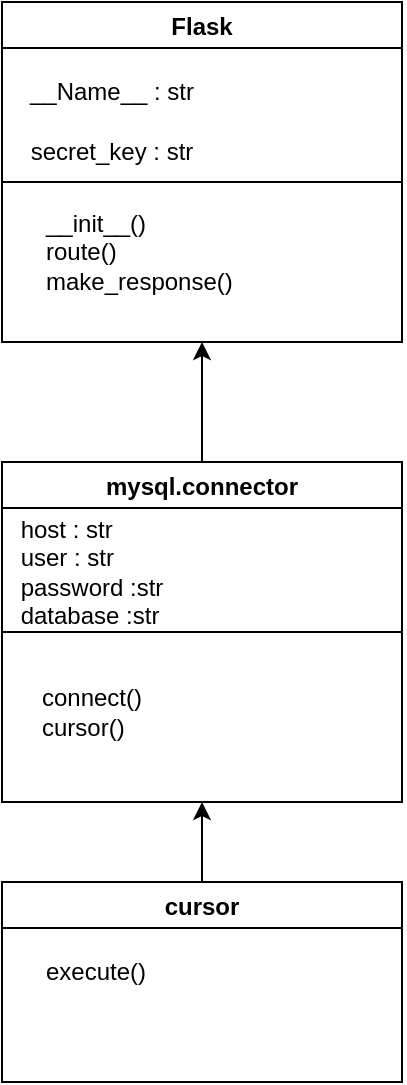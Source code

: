 <mxfile version="15.8.4" type="device"><diagram id="Ma5JxQdrdl49CzKhSIPj" name="Seite-1"><mxGraphModel dx="1038" dy="641" grid="1" gridSize="10" guides="1" tooltips="1" connect="1" arrows="1" fold="1" page="1" pageScale="1" pageWidth="1654" pageHeight="1169" math="0" shadow="0"><root><mxCell id="0"/><mxCell id="1" parent="0"/><mxCell id="-QA859WpeTv6xeoBbeGL-2" value="Flask" style="swimlane;" vertex="1" parent="1"><mxGeometry x="360" y="80" width="200" height="170" as="geometry"/></mxCell><mxCell id="-QA859WpeTv6xeoBbeGL-7" value="__Name__ : str" style="text;html=1;strokeColor=none;fillColor=none;align=center;verticalAlign=middle;whiteSpace=wrap;rounded=0;" vertex="1" parent="-QA859WpeTv6xeoBbeGL-2"><mxGeometry x="10" y="30" width="90" height="30" as="geometry"/></mxCell><mxCell id="-QA859WpeTv6xeoBbeGL-8" value="secret_key : str&lt;span style=&quot;color: rgba(0 , 0 , 0 , 0) ; font-family: monospace ; font-size: 0px&quot;&gt;%3CmxGraphModel%3E%3Croot%3E%3CmxCell%20id%3D%220%22%2F%3E%3CmxCell%20id%3D%221%22%20parent%3D%220%22%2F%3E%3CmxCell%20id%3D%222%22%20value%3D%22__Name__%20%3A%20str%22%20style%3D%22text%3Bhtml%3D1%3BstrokeColor%3Dnone%3BfillColor%3Dnone%3Balign%3Dcenter%3BverticalAlign%3Dmiddle%3BwhiteSpace%3Dwrap%3Brounded%3D0%3B%22%20vertex%3D%221%22%20parent%3D%221%22%3E%3CmxGeometry%20x%3D%22370%22%20y%3D%22110%22%20width%3D%2290%22%20height%3D%2230%22%20as%3D%22geometry%22%2F%3E%3C%2FmxCell%3E%3C%2Froot%3E%3C%2FmxGraphModel%3E&lt;/span&gt;" style="text;html=1;strokeColor=none;fillColor=none;align=center;verticalAlign=middle;whiteSpace=wrap;rounded=0;" vertex="1" parent="-QA859WpeTv6xeoBbeGL-2"><mxGeometry x="10" y="60" width="90" height="30" as="geometry"/></mxCell><mxCell id="-QA859WpeTv6xeoBbeGL-9" value="__init__()&lt;br&gt;route()&lt;br&gt;make_response()" style="text;html=1;strokeColor=none;fillColor=none;align=left;verticalAlign=middle;whiteSpace=wrap;rounded=0;" vertex="1" parent="-QA859WpeTv6xeoBbeGL-2"><mxGeometry x="20" y="80" width="100" height="90" as="geometry"/></mxCell><mxCell id="-QA859WpeTv6xeoBbeGL-3" value="mysql.connector" style="swimlane;" vertex="1" parent="1"><mxGeometry x="360" y="310" width="200" height="170" as="geometry"/></mxCell><mxCell id="-QA859WpeTv6xeoBbeGL-13" value="&lt;div style=&quot;text-align: left&quot;&gt;&lt;span&gt;connect()&lt;/span&gt;&lt;/div&gt;&lt;div style=&quot;text-align: left&quot;&gt;&lt;span&gt;cursor()&lt;/span&gt;&lt;/div&gt;" style="text;html=1;strokeColor=none;fillColor=none;align=center;verticalAlign=middle;whiteSpace=wrap;rounded=0;" vertex="1" parent="-QA859WpeTv6xeoBbeGL-3"><mxGeometry y="100" width="90" height="50" as="geometry"/></mxCell><mxCell id="-QA859WpeTv6xeoBbeGL-18" value="&lt;div style=&quot;text-align: left&quot;&gt;host : str&lt;/div&gt;&lt;div style=&quot;text-align: left&quot;&gt;user : str&lt;/div&gt;&lt;div style=&quot;text-align: left&quot;&gt;password :str&lt;/div&gt;&lt;div style=&quot;text-align: left&quot;&gt;database :str&lt;/div&gt;" style="text;html=1;strokeColor=none;fillColor=none;align=center;verticalAlign=middle;whiteSpace=wrap;rounded=0;" vertex="1" parent="-QA859WpeTv6xeoBbeGL-3"><mxGeometry y="20" width="90" height="70" as="geometry"/></mxCell><mxCell id="-QA859WpeTv6xeoBbeGL-4" value="cursor" style="swimlane;" vertex="1" parent="1"><mxGeometry x="360" y="520" width="200" height="100" as="geometry"/></mxCell><mxCell id="-QA859WpeTv6xeoBbeGL-16" value="execute()" style="text;html=1;strokeColor=none;fillColor=none;align=left;verticalAlign=middle;whiteSpace=wrap;rounded=0;" vertex="1" parent="-QA859WpeTv6xeoBbeGL-4"><mxGeometry x="20" y="30" width="90" height="30" as="geometry"/></mxCell><mxCell id="-QA859WpeTv6xeoBbeGL-5" value="" style="endArrow=classic;html=1;rounded=0;entryX=0.5;entryY=1;entryDx=0;entryDy=0;exitX=0.5;exitY=0;exitDx=0;exitDy=0;" edge="1" parent="1" source="-QA859WpeTv6xeoBbeGL-3" target="-QA859WpeTv6xeoBbeGL-2"><mxGeometry width="50" height="50" relative="1" as="geometry"><mxPoint x="500" y="410" as="sourcePoint"/><mxPoint x="550" y="360" as="targetPoint"/></mxGeometry></mxCell><mxCell id="-QA859WpeTv6xeoBbeGL-6" value="" style="endArrow=classic;html=1;rounded=0;exitX=0.5;exitY=0;exitDx=0;exitDy=0;entryX=0.5;entryY=1;entryDx=0;entryDy=0;" edge="1" parent="1" source="-QA859WpeTv6xeoBbeGL-4" target="-QA859WpeTv6xeoBbeGL-3"><mxGeometry width="50" height="50" relative="1" as="geometry"><mxPoint x="500" y="600" as="sourcePoint"/><mxPoint x="550" y="550" as="targetPoint"/></mxGeometry></mxCell><mxCell id="-QA859WpeTv6xeoBbeGL-12" value="" style="endArrow=none;html=1;rounded=0;" edge="1" parent="1"><mxGeometry width="50" height="50" relative="1" as="geometry"><mxPoint x="360" y="170" as="sourcePoint"/><mxPoint x="560" y="170" as="targetPoint"/></mxGeometry></mxCell><mxCell id="-QA859WpeTv6xeoBbeGL-17" value="" style="endArrow=none;html=1;rounded=0;exitX=0;exitY=0.5;exitDx=0;exitDy=0;entryX=1;entryY=0.5;entryDx=0;entryDy=0;" edge="1" parent="1" source="-QA859WpeTv6xeoBbeGL-3" target="-QA859WpeTv6xeoBbeGL-3"><mxGeometry width="50" height="50" relative="1" as="geometry"><mxPoint x="500" y="410" as="sourcePoint"/><mxPoint x="550" y="360" as="targetPoint"/></mxGeometry></mxCell></root></mxGraphModel></diagram></mxfile>